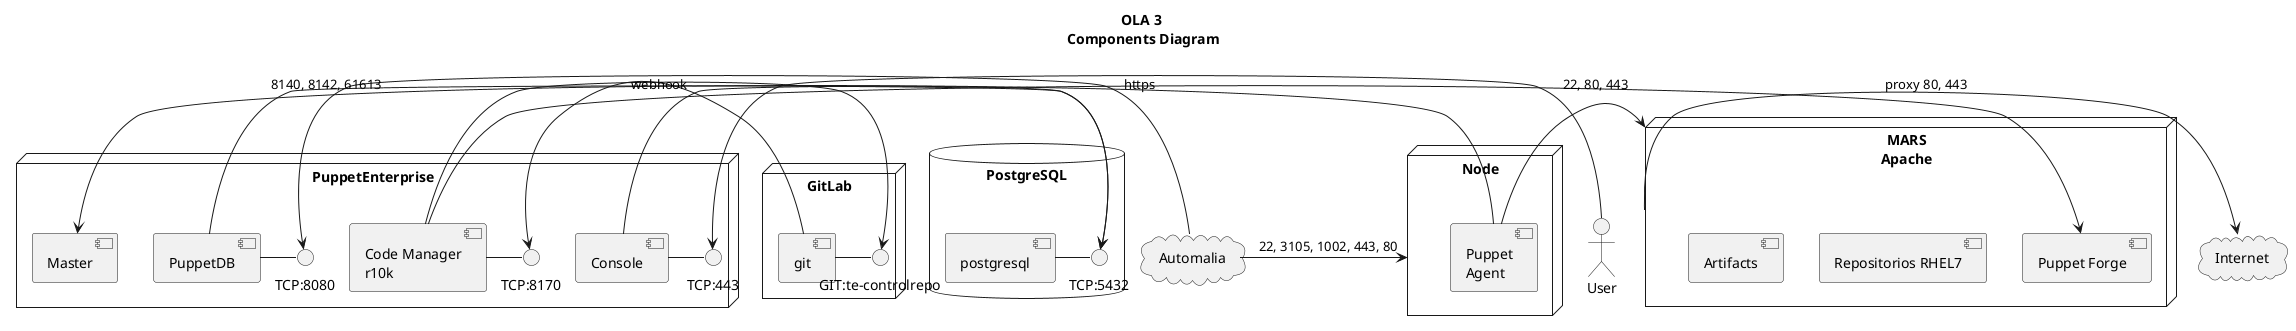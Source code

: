 @startuml
title OLA 3\n Components Diagram
Actor User

node "PuppetEnterprise" {
  [Code Manager\nr10k] as r10k
  [Master]
  [PuppetDB]
  [Console]
  interface "TCP:8170" as TCP8170
  interface "TCP:443" as TCP443
  interface "TCP:8080" as TCP8080
  [Console] - TCP443
  r10k - TCP8170
  [PuppetDB] - TCP8080
}

node "MARS\nApache" as MARS {
  [Puppet Forge]
  [Repositorios RHEL7]
  [Artifacts]
}

node "GitLab" {
  [git]
  interface "GIT:te-controlrepo" as controlrepo
  [git] - controlrepo
}
cloud "Internet" {
}
database "PostgreSQL" {
  [postgresql]
  interface "TCP:5432" as TCP5432
  [postgresql] - TCP5432
}
cloud "Automalia" {
}
node "Node" {
  [Puppet\nAgent]
}
Automalia -> Node : 22, 3105, 1002, 443, 80
Automalia -> TCP8080
User -> TCP443
r10k -> controlrepo
r10k -> [Puppet Forge] : https
[Puppet\nAgent] -> MARS : 22, 80, 443
[Puppet\nAgent] -> [Master] : 8140, 8142, 61613
MARS -> Internet : proxy 80, 443
[PuppetDB] -> TCP5432
[Console] -> TCP5432
[git] -> TCP8170 : webhook
@enduml
